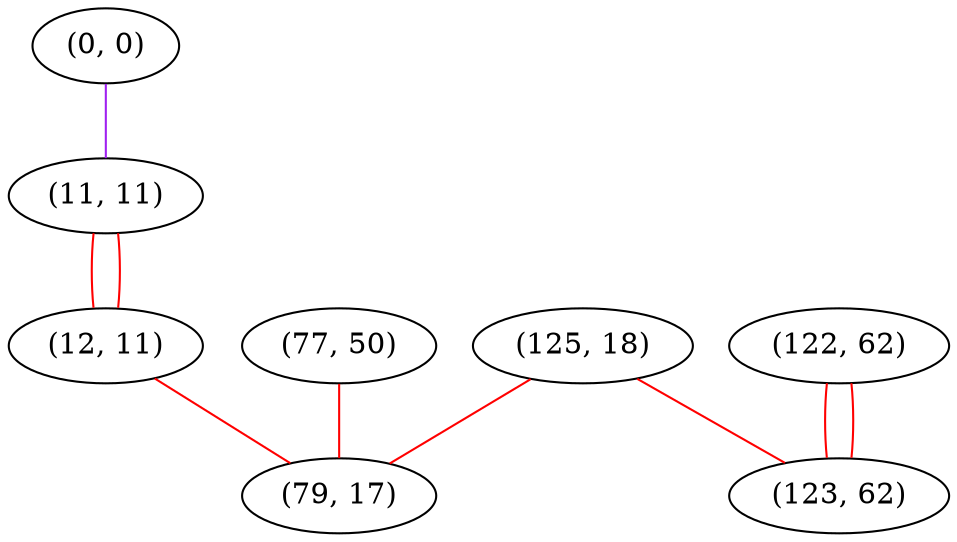 graph "" {
"(0, 0)";
"(125, 18)";
"(11, 11)";
"(12, 11)";
"(122, 62)";
"(77, 50)";
"(123, 62)";
"(79, 17)";
"(0, 0)" -- "(11, 11)"  [color=purple, key=0, weight=4];
"(125, 18)" -- "(123, 62)"  [color=red, key=0, weight=1];
"(125, 18)" -- "(79, 17)"  [color=red, key=0, weight=1];
"(11, 11)" -- "(12, 11)"  [color=red, key=0, weight=1];
"(11, 11)" -- "(12, 11)"  [color=red, key=1, weight=1];
"(12, 11)" -- "(79, 17)"  [color=red, key=0, weight=1];
"(122, 62)" -- "(123, 62)"  [color=red, key=0, weight=1];
"(122, 62)" -- "(123, 62)"  [color=red, key=1, weight=1];
"(77, 50)" -- "(79, 17)"  [color=red, key=0, weight=1];
}
